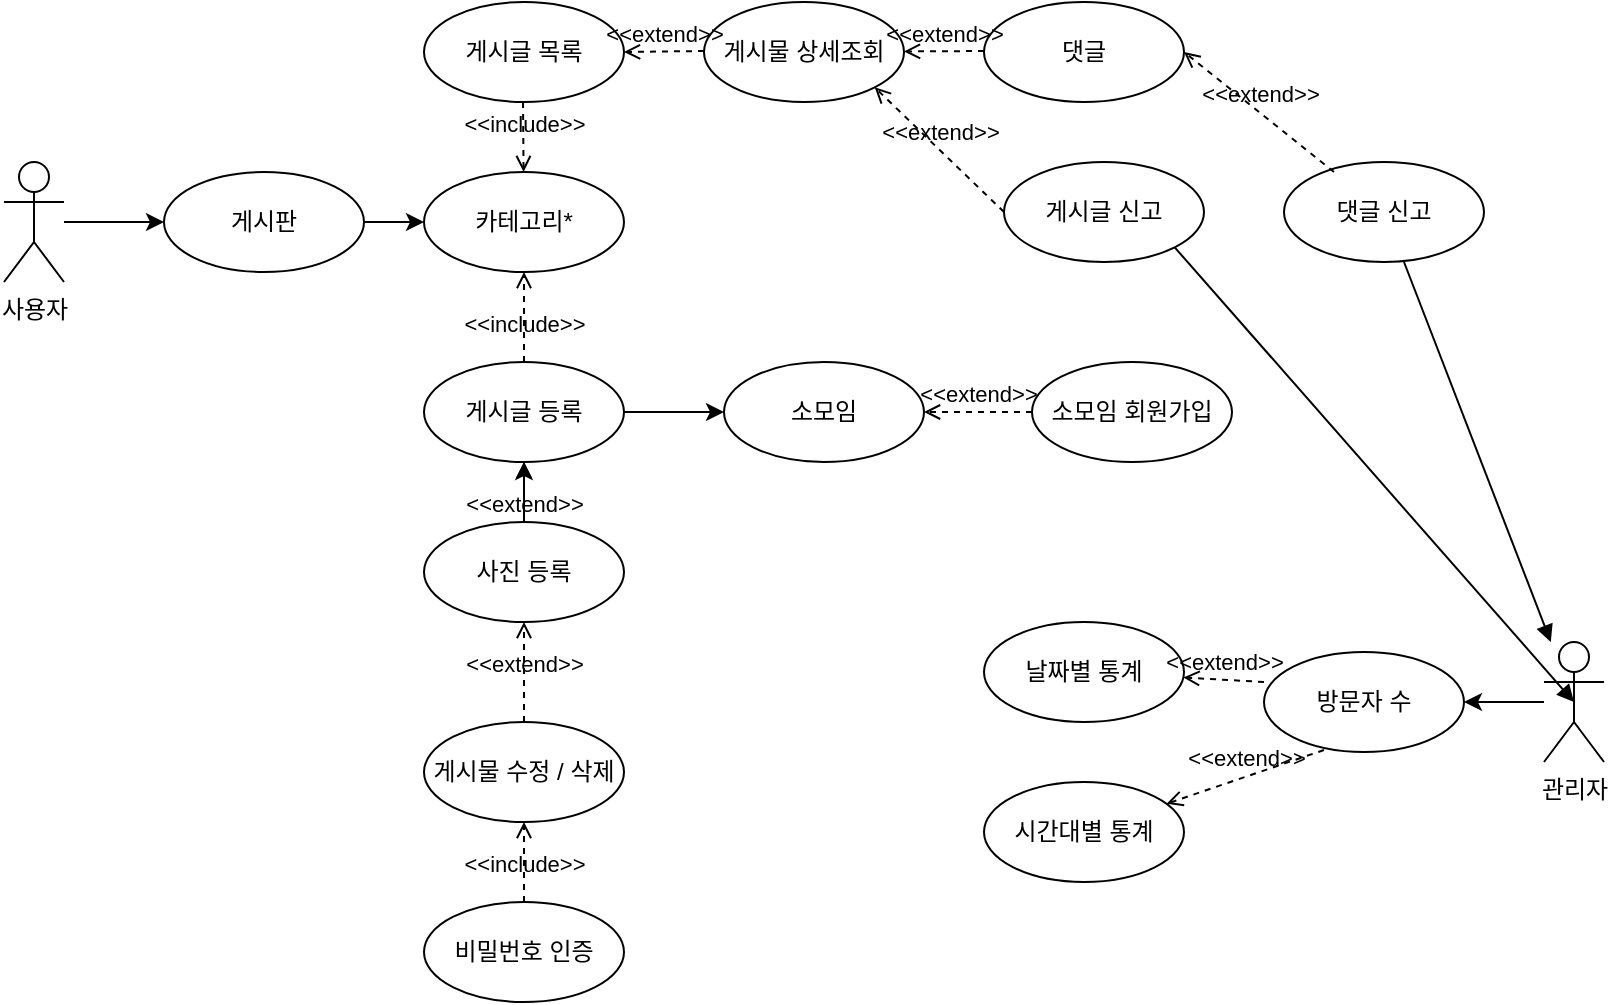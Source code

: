 <mxfile version="21.5.0" type="device">
  <diagram name="페이지-1" id="7GWG8UTGSW9a2wABIX3B">
    <mxGraphModel dx="1276" dy="527" grid="1" gridSize="10" guides="1" tooltips="1" connect="1" arrows="1" fold="1" page="1" pageScale="1" pageWidth="827" pageHeight="1169" math="0" shadow="0">
      <root>
        <mxCell id="0" />
        <mxCell id="1" parent="0" />
        <mxCell id="VAdb2P_690wQb-l7gvye-42" value="" style="edgeStyle=orthogonalEdgeStyle;rounded=0;orthogonalLoop=1;jettySize=auto;html=1;" edge="1" parent="1" source="VAdb2P_690wQb-l7gvye-1">
          <mxGeometry relative="1" as="geometry">
            <mxPoint x="100" y="210" as="targetPoint" />
          </mxGeometry>
        </mxCell>
        <mxCell id="VAdb2P_690wQb-l7gvye-1" value="사용자" style="shape=umlActor;verticalLabelPosition=bottom;verticalAlign=top;html=1;outlineConnect=0;" vertex="1" parent="1">
          <mxGeometry x="20" y="180" width="30" height="60" as="geometry" />
        </mxCell>
        <mxCell id="VAdb2P_690wQb-l7gvye-67" value="" style="edgeStyle=orthogonalEdgeStyle;rounded=0;orthogonalLoop=1;jettySize=auto;html=1;" edge="1" parent="1" source="VAdb2P_690wQb-l7gvye-2" target="VAdb2P_690wQb-l7gvye-39">
          <mxGeometry relative="1" as="geometry" />
        </mxCell>
        <mxCell id="VAdb2P_690wQb-l7gvye-2" value="관리자" style="shape=umlActor;verticalLabelPosition=bottom;verticalAlign=top;html=1;outlineConnect=0;" vertex="1" parent="1">
          <mxGeometry x="790" y="420" width="30" height="60" as="geometry" />
        </mxCell>
        <mxCell id="VAdb2P_690wQb-l7gvye-45" value="" style="edgeStyle=orthogonalEdgeStyle;rounded=0;orthogonalLoop=1;jettySize=auto;html=1;" edge="1" parent="1" source="VAdb2P_690wQb-l7gvye-25" target="VAdb2P_690wQb-l7gvye-27">
          <mxGeometry relative="1" as="geometry" />
        </mxCell>
        <mxCell id="VAdb2P_690wQb-l7gvye-25" value="게시판" style="ellipse;html=1;whiteSpace=wrap;" vertex="1" parent="1">
          <mxGeometry x="100" y="185" width="100" height="50" as="geometry" />
        </mxCell>
        <mxCell id="VAdb2P_690wQb-l7gvye-27" value="카테고리*" style="ellipse;html=1;whiteSpace=wrap;" vertex="1" parent="1">
          <mxGeometry x="230" y="185" width="100" height="50" as="geometry" />
        </mxCell>
        <mxCell id="VAdb2P_690wQb-l7gvye-28" value="게시글 목록" style="ellipse;html=1;whiteSpace=wrap;" vertex="1" parent="1">
          <mxGeometry x="230" y="100" width="100" height="50" as="geometry" />
        </mxCell>
        <mxCell id="VAdb2P_690wQb-l7gvye-29" value="게시물 상세조회" style="ellipse;html=1;whiteSpace=wrap;" vertex="1" parent="1">
          <mxGeometry x="370" y="100" width="100" height="50" as="geometry" />
        </mxCell>
        <mxCell id="VAdb2P_690wQb-l7gvye-30" value="댓글" style="ellipse;html=1;whiteSpace=wrap;" vertex="1" parent="1">
          <mxGeometry x="510" y="100" width="100" height="50" as="geometry" />
        </mxCell>
        <mxCell id="VAdb2P_690wQb-l7gvye-31" value="게시글 신고" style="ellipse;html=1;whiteSpace=wrap;" vertex="1" parent="1">
          <mxGeometry x="520" y="180" width="100" height="50" as="geometry" />
        </mxCell>
        <mxCell id="VAdb2P_690wQb-l7gvye-32" value="댓글 신고" style="ellipse;html=1;whiteSpace=wrap;" vertex="1" parent="1">
          <mxGeometry x="660" y="180" width="100" height="50" as="geometry" />
        </mxCell>
        <mxCell id="VAdb2P_690wQb-l7gvye-55" value="" style="edgeStyle=orthogonalEdgeStyle;rounded=0;orthogonalLoop=1;jettySize=auto;html=1;" edge="1" parent="1" source="VAdb2P_690wQb-l7gvye-33" target="VAdb2P_690wQb-l7gvye-37">
          <mxGeometry relative="1" as="geometry" />
        </mxCell>
        <mxCell id="VAdb2P_690wQb-l7gvye-33" value="게시글 등록" style="ellipse;html=1;whiteSpace=wrap;" vertex="1" parent="1">
          <mxGeometry x="230" y="280" width="100" height="50" as="geometry" />
        </mxCell>
        <mxCell id="VAdb2P_690wQb-l7gvye-51" value="" style="edgeStyle=orthogonalEdgeStyle;rounded=0;orthogonalLoop=1;jettySize=auto;html=1;" edge="1" parent="1" source="VAdb2P_690wQb-l7gvye-34" target="VAdb2P_690wQb-l7gvye-33">
          <mxGeometry relative="1" as="geometry" />
        </mxCell>
        <mxCell id="VAdb2P_690wQb-l7gvye-34" value="사진 등록" style="ellipse;html=1;whiteSpace=wrap;" vertex="1" parent="1">
          <mxGeometry x="230" y="360" width="100" height="50" as="geometry" />
        </mxCell>
        <mxCell id="VAdb2P_690wQb-l7gvye-35" value="비밀번호 인증" style="ellipse;html=1;whiteSpace=wrap;" vertex="1" parent="1">
          <mxGeometry x="230" y="550" width="100" height="50" as="geometry" />
        </mxCell>
        <mxCell id="VAdb2P_690wQb-l7gvye-36" value="게시물 수정 / 삭제" style="ellipse;html=1;whiteSpace=wrap;" vertex="1" parent="1">
          <mxGeometry x="230" y="460" width="100" height="50" as="geometry" />
        </mxCell>
        <mxCell id="VAdb2P_690wQb-l7gvye-37" value="소모임" style="ellipse;html=1;whiteSpace=wrap;" vertex="1" parent="1">
          <mxGeometry x="380" y="280" width="100" height="50" as="geometry" />
        </mxCell>
        <mxCell id="VAdb2P_690wQb-l7gvye-38" value="소모임 회원가입" style="ellipse;html=1;whiteSpace=wrap;" vertex="1" parent="1">
          <mxGeometry x="534" y="280" width="100" height="50" as="geometry" />
        </mxCell>
        <mxCell id="VAdb2P_690wQb-l7gvye-39" value="방문자 수" style="ellipse;html=1;whiteSpace=wrap;" vertex="1" parent="1">
          <mxGeometry x="650" y="425" width="100" height="50" as="geometry" />
        </mxCell>
        <mxCell id="VAdb2P_690wQb-l7gvye-40" value="날짜별 통계" style="ellipse;html=1;whiteSpace=wrap;" vertex="1" parent="1">
          <mxGeometry x="510" y="410" width="100" height="50" as="geometry" />
        </mxCell>
        <mxCell id="VAdb2P_690wQb-l7gvye-41" value="시간대별 통계" style="ellipse;html=1;whiteSpace=wrap;" vertex="1" parent="1">
          <mxGeometry x="510" y="490" width="100" height="50" as="geometry" />
        </mxCell>
        <mxCell id="VAdb2P_690wQb-l7gvye-48" value="&amp;lt;&amp;lt;include&amp;gt;&amp;gt;" style="html=1;verticalAlign=bottom;labelBackgroundColor=none;endArrow=open;endFill=0;dashed=1;rounded=0;" edge="1" parent="1" target="VAdb2P_690wQb-l7gvye-27">
          <mxGeometry x="0.143" width="160" relative="1" as="geometry">
            <mxPoint x="279.5" y="150" as="sourcePoint" />
            <mxPoint x="279.5" y="115" as="targetPoint" />
            <mxPoint as="offset" />
          </mxGeometry>
        </mxCell>
        <mxCell id="VAdb2P_690wQb-l7gvye-49" value="&amp;lt;&amp;lt;include&amp;gt;&amp;gt;" style="html=1;verticalAlign=bottom;labelBackgroundColor=none;endArrow=open;endFill=0;dashed=1;rounded=0;exitX=0.5;exitY=0;exitDx=0;exitDy=0;entryX=0.5;entryY=1;entryDx=0;entryDy=0;" edge="1" parent="1" source="VAdb2P_690wQb-l7gvye-33" target="VAdb2P_690wQb-l7gvye-27">
          <mxGeometry x="-0.556" width="160" relative="1" as="geometry">
            <mxPoint x="330" y="220" as="sourcePoint" />
            <mxPoint x="490" y="220" as="targetPoint" />
            <mxPoint as="offset" />
          </mxGeometry>
        </mxCell>
        <mxCell id="VAdb2P_690wQb-l7gvye-50" value="&amp;lt;&amp;lt;extend&amp;gt;&amp;gt;" style="html=1;verticalAlign=bottom;labelBackgroundColor=none;endArrow=open;endFill=0;dashed=1;rounded=0;" edge="1" parent="1" target="VAdb2P_690wQb-l7gvye-33">
          <mxGeometry x="-1" width="160" relative="1" as="geometry">
            <mxPoint x="280" y="360" as="sourcePoint" />
            <mxPoint x="440" y="360" as="targetPoint" />
            <mxPoint as="offset" />
          </mxGeometry>
        </mxCell>
        <mxCell id="VAdb2P_690wQb-l7gvye-53" value="&amp;lt;&amp;lt;extend&amp;gt;&amp;gt;" style="html=1;verticalAlign=bottom;labelBackgroundColor=none;endArrow=open;endFill=0;dashed=1;rounded=0;exitX=0.5;exitY=0;exitDx=0;exitDy=0;entryX=0.5;entryY=1;entryDx=0;entryDy=0;" edge="1" parent="1" source="VAdb2P_690wQb-l7gvye-36" target="VAdb2P_690wQb-l7gvye-34">
          <mxGeometry x="-0.2" width="160" relative="1" as="geometry">
            <mxPoint x="330" y="520" as="sourcePoint" />
            <mxPoint x="490" y="520" as="targetPoint" />
            <mxPoint as="offset" />
          </mxGeometry>
        </mxCell>
        <mxCell id="VAdb2P_690wQb-l7gvye-54" value="&amp;lt;&amp;lt;include&amp;gt;&amp;gt;" style="html=1;verticalAlign=bottom;labelBackgroundColor=none;endArrow=open;endFill=0;dashed=1;rounded=0;exitX=0.5;exitY=0;exitDx=0;exitDy=0;entryX=0.5;entryY=1;entryDx=0;entryDy=0;" edge="1" parent="1" source="VAdb2P_690wQb-l7gvye-35" target="VAdb2P_690wQb-l7gvye-36">
          <mxGeometry x="-0.5" width="160" relative="1" as="geometry">
            <mxPoint x="330" y="520" as="sourcePoint" />
            <mxPoint x="490" y="520" as="targetPoint" />
            <mxPoint as="offset" />
          </mxGeometry>
        </mxCell>
        <mxCell id="VAdb2P_690wQb-l7gvye-56" value="&amp;lt;&amp;lt;extend&amp;gt;&amp;gt;" style="html=1;verticalAlign=bottom;labelBackgroundColor=none;endArrow=open;endFill=0;dashed=1;rounded=0;exitX=0;exitY=0.5;exitDx=0;exitDy=0;entryX=1;entryY=0.5;entryDx=0;entryDy=0;" edge="1" parent="1" source="VAdb2P_690wQb-l7gvye-38" target="VAdb2P_690wQb-l7gvye-37">
          <mxGeometry width="160" relative="1" as="geometry">
            <mxPoint x="330" y="320" as="sourcePoint" />
            <mxPoint x="490" y="320" as="targetPoint" />
          </mxGeometry>
        </mxCell>
        <mxCell id="VAdb2P_690wQb-l7gvye-59" value="&amp;lt;&amp;lt;extend&amp;gt;&amp;gt;" style="html=1;verticalAlign=bottom;labelBackgroundColor=none;endArrow=open;endFill=0;dashed=1;rounded=0;" edge="1" parent="1" target="VAdb2P_690wQb-l7gvye-29">
          <mxGeometry width="160" relative="1" as="geometry">
            <mxPoint x="510" y="124.5" as="sourcePoint" />
            <mxPoint x="670" y="124.5" as="targetPoint" />
          </mxGeometry>
        </mxCell>
        <mxCell id="VAdb2P_690wQb-l7gvye-61" value="&amp;lt;&amp;lt;extend&amp;gt;&amp;gt;" style="html=1;verticalAlign=bottom;labelBackgroundColor=none;endArrow=open;endFill=0;dashed=1;rounded=0;" edge="1" parent="1">
          <mxGeometry width="160" relative="1" as="geometry">
            <mxPoint x="370" y="124.5" as="sourcePoint" />
            <mxPoint x="330" y="125" as="targetPoint" />
          </mxGeometry>
        </mxCell>
        <mxCell id="VAdb2P_690wQb-l7gvye-63" value="&amp;lt;&amp;lt;extend&amp;gt;&amp;gt;" style="html=1;verticalAlign=bottom;labelBackgroundColor=none;endArrow=open;endFill=0;dashed=1;rounded=0;exitX=0;exitY=0.5;exitDx=0;exitDy=0;entryX=1;entryY=1;entryDx=0;entryDy=0;" edge="1" parent="1" source="VAdb2P_690wQb-l7gvye-31" target="VAdb2P_690wQb-l7gvye-29">
          <mxGeometry width="160" relative="1" as="geometry">
            <mxPoint x="330" y="320" as="sourcePoint" />
            <mxPoint x="490" y="320" as="targetPoint" />
          </mxGeometry>
        </mxCell>
        <mxCell id="VAdb2P_690wQb-l7gvye-64" value="&amp;lt;&amp;lt;extend&amp;gt;&amp;gt;" style="html=1;verticalAlign=bottom;labelBackgroundColor=none;endArrow=open;endFill=0;dashed=1;rounded=0;exitX=0;exitY=0.5;exitDx=0;exitDy=0;entryX=1;entryY=0.5;entryDx=0;entryDy=0;" edge="1" parent="1" target="VAdb2P_690wQb-l7gvye-30">
          <mxGeometry width="160" relative="1" as="geometry">
            <mxPoint x="685" y="185" as="sourcePoint" />
            <mxPoint x="620" y="123" as="targetPoint" />
          </mxGeometry>
        </mxCell>
        <mxCell id="VAdb2P_690wQb-l7gvye-65" value="" style="html=1;verticalAlign=bottom;labelBackgroundColor=none;endArrow=block;endFill=1;rounded=0;exitX=1;exitY=1;exitDx=0;exitDy=0;entryX=0.5;entryY=0.5;entryDx=0;entryDy=0;entryPerimeter=0;" edge="1" parent="1" source="VAdb2P_690wQb-l7gvye-31" target="VAdb2P_690wQb-l7gvye-2">
          <mxGeometry width="160" relative="1" as="geometry">
            <mxPoint x="330" y="320" as="sourcePoint" />
            <mxPoint x="490" y="320" as="targetPoint" />
          </mxGeometry>
        </mxCell>
        <mxCell id="VAdb2P_690wQb-l7gvye-66" value="" style="html=1;verticalAlign=bottom;labelBackgroundColor=none;endArrow=block;endFill=1;rounded=0;exitX=1;exitY=1;exitDx=0;exitDy=0;" edge="1" parent="1" target="VAdb2P_690wQb-l7gvye-2">
          <mxGeometry width="160" relative="1" as="geometry">
            <mxPoint x="720" y="230" as="sourcePoint" />
            <mxPoint x="920" y="457" as="targetPoint" />
          </mxGeometry>
        </mxCell>
        <mxCell id="VAdb2P_690wQb-l7gvye-68" value="&amp;lt;&amp;lt;extend&amp;gt;&amp;gt;" style="html=1;verticalAlign=bottom;labelBackgroundColor=none;endArrow=open;endFill=0;dashed=1;rounded=0;" edge="1" parent="1" target="VAdb2P_690wQb-l7gvye-40">
          <mxGeometry width="160" relative="1" as="geometry">
            <mxPoint x="650" y="440" as="sourcePoint" />
            <mxPoint x="810" y="440" as="targetPoint" />
          </mxGeometry>
        </mxCell>
        <mxCell id="VAdb2P_690wQb-l7gvye-69" value="&amp;lt;&amp;lt;extend&amp;gt;&amp;gt;" style="html=1;verticalAlign=bottom;labelBackgroundColor=none;endArrow=open;endFill=0;dashed=1;rounded=0;" edge="1" parent="1" target="VAdb2P_690wQb-l7gvye-41">
          <mxGeometry width="160" relative="1" as="geometry">
            <mxPoint x="680" y="474" as="sourcePoint" />
            <mxPoint x="840" y="474" as="targetPoint" />
          </mxGeometry>
        </mxCell>
      </root>
    </mxGraphModel>
  </diagram>
</mxfile>
